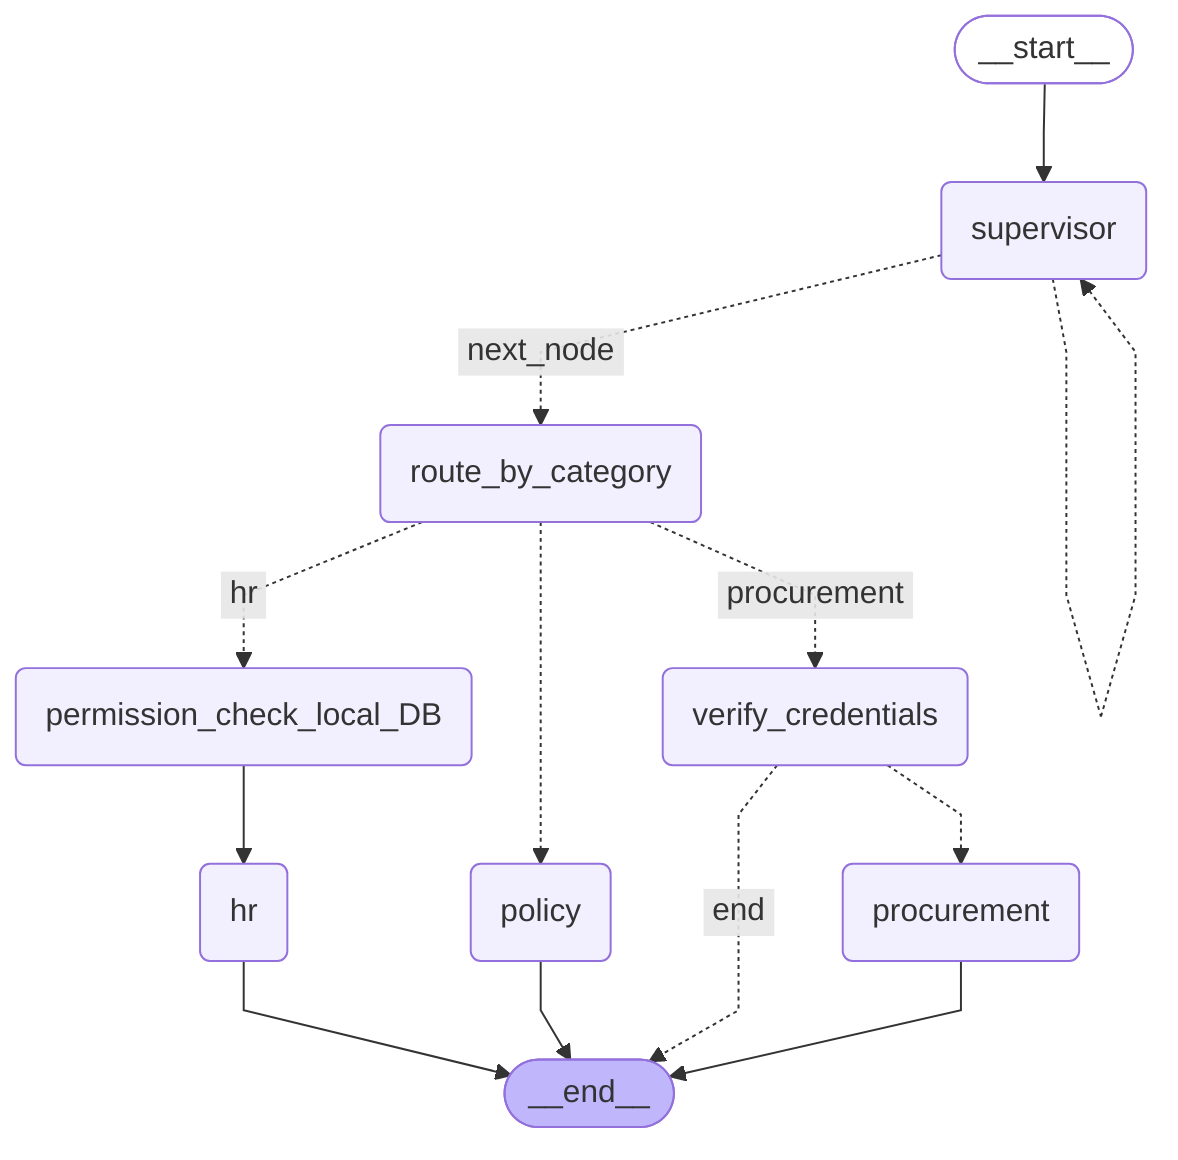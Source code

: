 ---
config:
  flowchart:
    curve: linear
---
graph TD;
	__start__([<p>__start__</p>]):::first
	supervisor(supervisor)
	policy(policy)
	verify_credentials(verify_credentials)
	procurement(procurement)
	hr(hr)
	permission_check_local_DB(permission_check_local_DB)
	route_by_category(route_by_category)
	__end__([<p>__end__</p>]):::last
	__start__ --> supervisor;
	permission_check_local_DB --> hr;
	route_by_category -. &nbsp;hr&nbsp; .-> permission_check_local_DB;
	route_by_category -.-> policy;
	route_by_category -. &nbsp;procurement&nbsp; .-> verify_credentials;
	supervisor -. &nbsp;next_node&nbsp; .-> route_by_category;
	verify_credentials -. &nbsp;end&nbsp; .-> __end__;
	verify_credentials -.-> procurement;
	hr --> __end__;
	policy --> __end__;
	procurement --> __end__;
	supervisor -.-> supervisor;
	classDef default fill:#f2f0ff,line-height:1.2
	classDef first fill-opacity:0
	classDef last fill:#bfb6fc